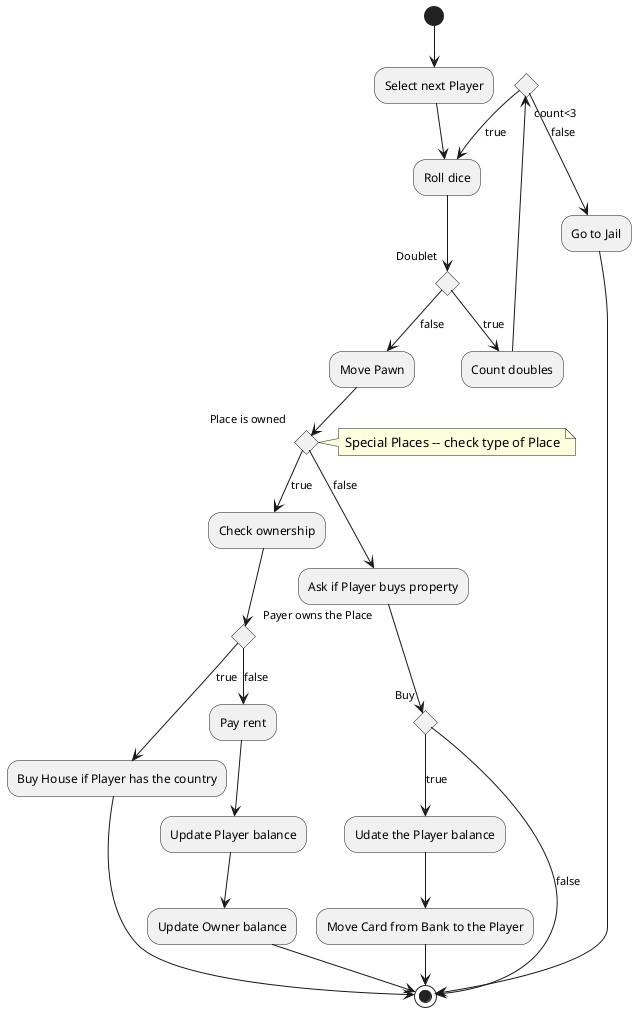 @startuml

(*) --> "Select next Player"
--> "Roll dice"
if "Doublet" then 
    --> [true] "Count doubles" 
    else 
    --> [false] "Move Pawn"
if "Place is owned" then 
note left
    Special Places -- check type of Place
endnote
--> [true] "Check ownership"
else 
--> [false] "Ask if Player buys property"
if "Buy" then 
--> [false] (*)
else 
--> [true] "Udate the Player balance"
--> "Move Card from Bank to the Player"
--> (*)

"Check ownership" --> if "Payer owns the Place"
--> [true] "Buy House if Player has the country" as buy
else 
--> [false] "Pay rent"
--> "Update Player balance"
--> "Update Owner balance"
-->(*)

"Count doubles" --> if "count<3" then
--> [true] "Roll dice"
else 
-->[false] "Go to Jail"
-->(*)

buy -->(*)
@enduml